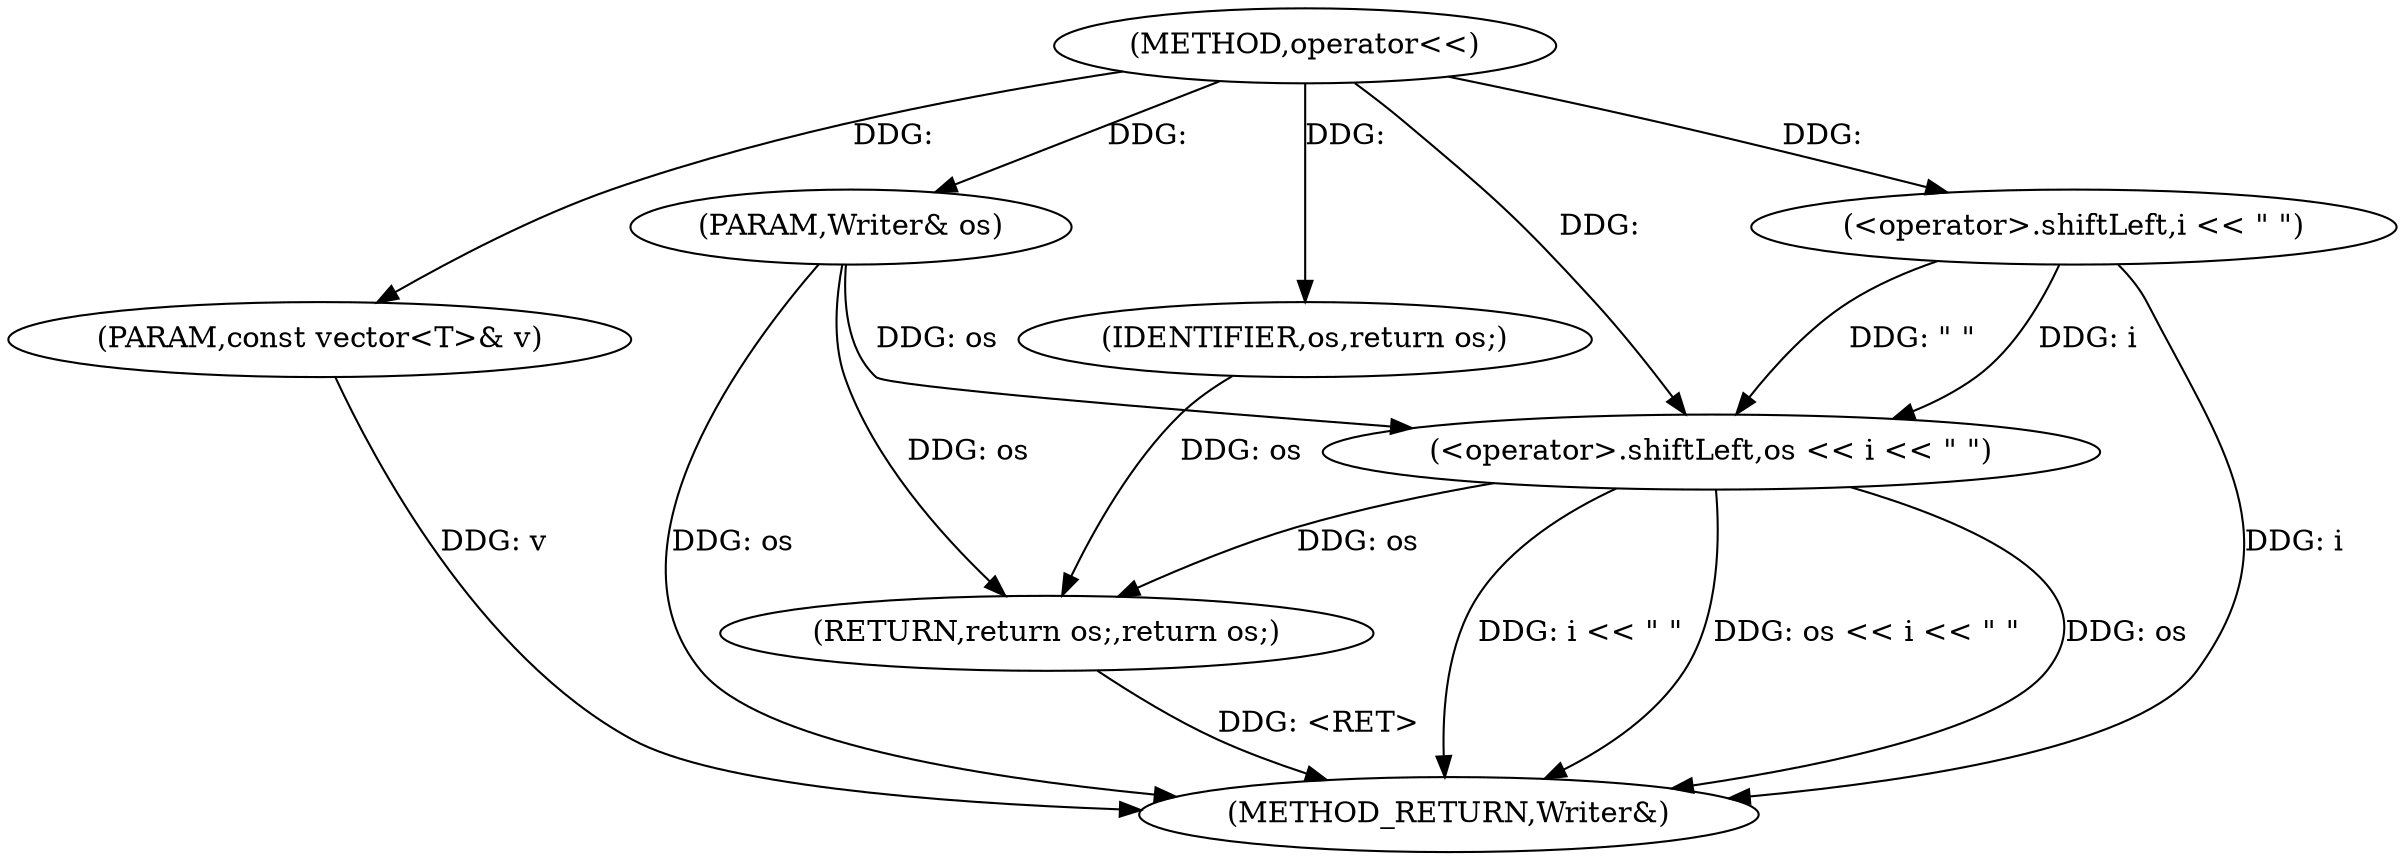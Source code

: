 digraph "operator<<" {  
"1001445" [label = "(METHOD,operator<<)" ]
"1001457" [label = "(METHOD_RETURN,Writer&)" ]
"1001446" [label = "(PARAM,Writer& os)" ]
"1001447" [label = "(PARAM,const vector<T>& v)" ]
"1001450" [label = "(<operator>.shiftLeft,os << i << \" \")" ]
"1001455" [label = "(RETURN,return os;,return os;)" ]
"1001456" [label = "(IDENTIFIER,os,return os;)" ]
"1001452" [label = "(<operator>.shiftLeft,i << \" \")" ]
  "1001446" -> "1001457"  [ label = "DDG: os"] 
  "1001447" -> "1001457"  [ label = "DDG: v"] 
  "1001450" -> "1001457"  [ label = "DDG: os"] 
  "1001450" -> "1001457"  [ label = "DDG: i << \" \""] 
  "1001450" -> "1001457"  [ label = "DDG: os << i << \" \""] 
  "1001455" -> "1001457"  [ label = "DDG: <RET>"] 
  "1001452" -> "1001457"  [ label = "DDG: i"] 
  "1001445" -> "1001446"  [ label = "DDG: "] 
  "1001445" -> "1001447"  [ label = "DDG: "] 
  "1001456" -> "1001455"  [ label = "DDG: os"] 
  "1001450" -> "1001455"  [ label = "DDG: os"] 
  "1001446" -> "1001455"  [ label = "DDG: os"] 
  "1001446" -> "1001450"  [ label = "DDG: os"] 
  "1001445" -> "1001450"  [ label = "DDG: "] 
  "1001452" -> "1001450"  [ label = "DDG: \" \""] 
  "1001452" -> "1001450"  [ label = "DDG: i"] 
  "1001445" -> "1001456"  [ label = "DDG: "] 
  "1001445" -> "1001452"  [ label = "DDG: "] 
}
